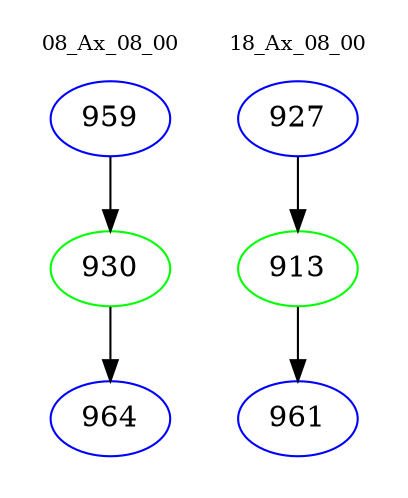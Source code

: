 digraph{
subgraph cluster_0 {
color = white
label = "08_Ax_08_00";
fontsize=10;
T0_959 [label="959", color="blue"]
T0_959 -> T0_930 [color="black"]
T0_930 [label="930", color="green"]
T0_930 -> T0_964 [color="black"]
T0_964 [label="964", color="blue"]
}
subgraph cluster_1 {
color = white
label = "18_Ax_08_00";
fontsize=10;
T1_927 [label="927", color="blue"]
T1_927 -> T1_913 [color="black"]
T1_913 [label="913", color="green"]
T1_913 -> T1_961 [color="black"]
T1_961 [label="961", color="blue"]
}
}
